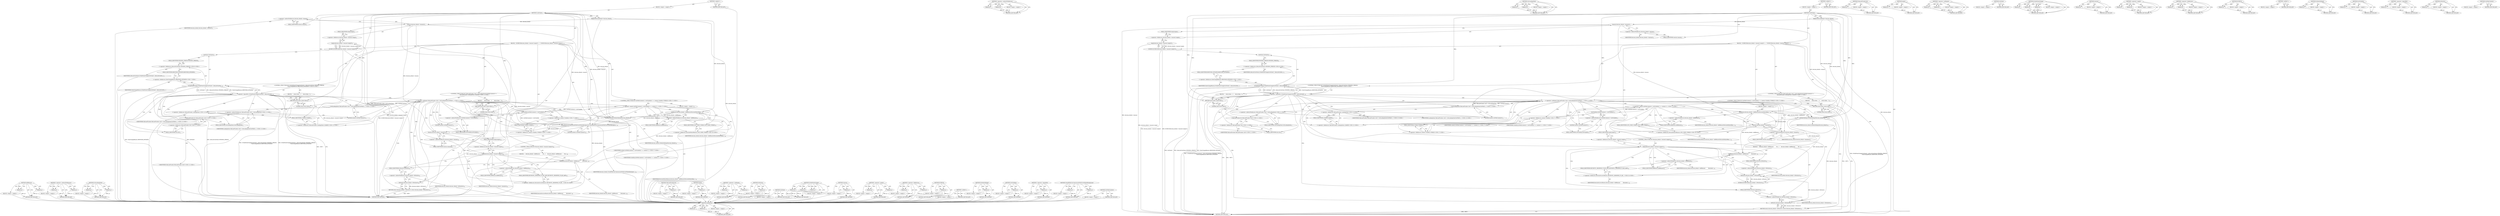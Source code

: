 digraph "GetWebContents" {
vulnerable_183 [label=<(METHOD,AddReason)>];
vulnerable_184 [label=<(PARAM,p1)>];
vulnerable_185 [label=<(PARAM,p2)>];
vulnerable_186 [label=<(BLOCK,&lt;empty&gt;,&lt;empty&gt;)>];
vulnerable_187 [label=<(METHOD_RETURN,ANY)>];
vulnerable_139 [label=<(METHOD,&lt;operator&gt;.indirectFieldAccess)>];
vulnerable_140 [label=<(PARAM,p1)>];
vulnerable_141 [label=<(PARAM,p2)>];
vulnerable_142 [label=<(BLOCK,&lt;empty&gt;,&lt;empty&gt;)>];
vulnerable_143 [label=<(METHOD_RETURN,ANY)>];
vulnerable_162 [label=<(METHOD,GetLoadingState)>];
vulnerable_163 [label=<(PARAM,p1)>];
vulnerable_164 [label=<(PARAM,p2)>];
vulnerable_165 [label=<(BLOCK,&lt;empty&gt;,&lt;empty&gt;)>];
vulnerable_166 [label=<(METHOD_RETURN,ANY)>];
vulnerable_6 [label=<(METHOD,&lt;global&gt;)<SUB>1</SUB>>];
vulnerable_7 [label=<(BLOCK,&lt;empty&gt;,&lt;empty&gt;)<SUB>1</SUB>>];
vulnerable_8 [label=<(METHOD,CanFreeze)<SUB>1</SUB>>];
vulnerable_9 [label=<(PARAM,DecisionDetails* decision_details)<SUB>2</SUB>>];
vulnerable_10 [label=<(BLOCK,{
  DCHECK(decision_details-&gt;reasons().empty())...,{
  DCHECK(decision_details-&gt;reasons().empty())...)<SUB>2</SUB>>];
vulnerable_11 [label=<(DCHECK,DCHECK(decision_details-&gt;reasons().empty()))<SUB>3</SUB>>];
vulnerable_12 [label=<(empty,decision_details-&gt;reasons().empty())<SUB>3</SUB>>];
vulnerable_13 [label=<(&lt;operator&gt;.fieldAccess,decision_details-&gt;reasons().empty)<SUB>3</SUB>>];
vulnerable_14 [label=<(reasons,decision_details-&gt;reasons())<SUB>3</SUB>>];
vulnerable_15 [label=<(&lt;operator&gt;.indirectFieldAccess,decision_details-&gt;reasons)<SUB>3</SUB>>];
vulnerable_16 [label=<(IDENTIFIER,decision_details,decision_details-&gt;reasons())<SUB>3</SUB>>];
vulnerable_17 [label=<(FIELD_IDENTIFIER,reasons,reasons)<SUB>3</SUB>>];
vulnerable_18 [label=<(FIELD_IDENTIFIER,empty,empty)<SUB>3</SUB>>];
vulnerable_19 [label="<(CONTROL_STRUCTURE,IF,if (!IsValidStateChange(GetState(), LifecycleUnitState::PENDING_FREEZE,
                          StateChangeReason::BROWSER_INITIATED)))<SUB>6</SUB>>"];
vulnerable_20 [label=<(&lt;operator&gt;.logicalNot,!IsValidStateChange(GetState(), LifecycleUnitSt...)<SUB>6</SUB>>];
vulnerable_21 [label=<(IsValidStateChange,IsValidStateChange(GetState(), LifecycleUnitSta...)<SUB>6</SUB>>];
vulnerable_22 [label=<(GetState,GetState())<SUB>6</SUB>>];
vulnerable_23 [label="<(&lt;operator&gt;.fieldAccess,LifecycleUnitState::PENDING_FREEZE)<SUB>6</SUB>>"];
vulnerable_24 [label=<(IDENTIFIER,LifecycleUnitState,IsValidStateChange(GetState(), LifecycleUnitSta...)<SUB>6</SUB>>];
vulnerable_25 [label=<(FIELD_IDENTIFIER,PENDING_FREEZE,PENDING_FREEZE)<SUB>6</SUB>>];
vulnerable_26 [label="<(&lt;operator&gt;.fieldAccess,StateChangeReason::BROWSER_INITIATED)<SUB>7</SUB>>"];
vulnerable_27 [label=<(IDENTIFIER,StateChangeReason,IsValidStateChange(GetState(), LifecycleUnitSta...)<SUB>7</SUB>>];
vulnerable_28 [label=<(FIELD_IDENTIFIER,BROWSER_INITIATED,BROWSER_INITIATED)<SUB>7</SUB>>];
vulnerable_29 [label=<(BLOCK,{
    return false;
  },{
    return false;
  })<SUB>7</SUB>>];
vulnerable_30 [label=<(RETURN,return false;,return false;)<SUB>8</SUB>>];
vulnerable_31 [label=<(LITERAL,false,return false;)<SUB>8</SUB>>];
vulnerable_32 [label="<(CONTROL_STRUCTURE,IF,if (TabLoadTracker::Get()-&gt;GetLoadingState(GetWebContents()) !=
      TabLoadTracker::LoadingState::LOADED))<SUB>11</SUB>>"];
vulnerable_33 [label="<(&lt;operator&gt;.notEquals,TabLoadTracker::Get()-&gt;GetLoadingState(GetWebCo...)<SUB>11</SUB>>"];
vulnerable_34 [label="<(GetLoadingState,TabLoadTracker::Get()-&gt;GetLoadingState(GetWebCo...)<SUB>11</SUB>>"];
vulnerable_35 [label="<(&lt;operator&gt;.indirectFieldAccess,TabLoadTracker::Get()-&gt;GetLoadingState)<SUB>11</SUB>>"];
vulnerable_36 [label="<(TabLoadTracker.Get,TabLoadTracker::Get())<SUB>11</SUB>>"];
vulnerable_37 [label="<(&lt;operator&gt;.fieldAccess,TabLoadTracker::Get)<SUB>11</SUB>>"];
vulnerable_38 [label="<(IDENTIFIER,TabLoadTracker,TabLoadTracker::Get())<SUB>11</SUB>>"];
vulnerable_39 [label=<(FIELD_IDENTIFIER,Get,Get)<SUB>11</SUB>>];
vulnerable_40 [label=<(FIELD_IDENTIFIER,GetLoadingState,GetLoadingState)<SUB>11</SUB>>];
vulnerable_41 [label=<(GetWebContents,GetWebContents())<SUB>11</SUB>>];
vulnerable_42 [label="<(&lt;operator&gt;.fieldAccess,TabLoadTracker::LoadingState::LOADED)<SUB>12</SUB>>"];
vulnerable_43 [label="<(&lt;operator&gt;.fieldAccess,TabLoadTracker::LoadingState)<SUB>12</SUB>>"];
vulnerable_44 [label="<(IDENTIFIER,TabLoadTracker,TabLoadTracker::Get()-&gt;GetLoadingState(GetWebCo...)<SUB>12</SUB>>"];
vulnerable_45 [label="<(IDENTIFIER,LoadingState,TabLoadTracker::Get()-&gt;GetLoadingState(GetWebCo...)<SUB>12</SUB>>"];
vulnerable_46 [label=<(FIELD_IDENTIFIER,LOADED,LOADED)<SUB>12</SUB>>];
vulnerable_47 [label=<(BLOCK,{
     return false;
   },{
     return false;
   })<SUB>12</SUB>>];
vulnerable_48 [label=<(RETURN,return false;,return false;)<SUB>13</SUB>>];
vulnerable_49 [label=<(LITERAL,false,return false;)<SUB>13</SUB>>];
vulnerable_50 [label="<(CONTROL_STRUCTURE,IF,if (GetWebContents()-&gt;GetVisibility() == content::Visibility::VISIBLE))<SUB>17</SUB>>"];
vulnerable_51 [label="<(&lt;operator&gt;.equals,GetWebContents()-&gt;GetVisibility() == content::V...)<SUB>17</SUB>>"];
vulnerable_52 [label=<(GetVisibility,GetWebContents()-&gt;GetVisibility())<SUB>17</SUB>>];
vulnerable_53 [label=<(&lt;operator&gt;.indirectFieldAccess,GetWebContents()-&gt;GetVisibility)<SUB>17</SUB>>];
vulnerable_54 [label=<(GetWebContents,GetWebContents())<SUB>17</SUB>>];
vulnerable_55 [label=<(FIELD_IDENTIFIER,GetVisibility,GetVisibility)<SUB>17</SUB>>];
vulnerable_56 [label="<(&lt;operator&gt;.fieldAccess,content::Visibility::VISIBLE)<SUB>17</SUB>>"];
vulnerable_57 [label="<(&lt;operator&gt;.fieldAccess,content::Visibility)<SUB>17</SUB>>"];
vulnerable_58 [label="<(IDENTIFIER,content,GetWebContents()-&gt;GetVisibility() == content::V...)<SUB>17</SUB>>"];
vulnerable_59 [label="<(IDENTIFIER,Visibility,GetWebContents()-&gt;GetVisibility() == content::V...)<SUB>17</SUB>>"];
vulnerable_60 [label=<(FIELD_IDENTIFIER,VISIBLE,VISIBLE)<SUB>17</SUB>>];
vulnerable_61 [label=<(BLOCK,&lt;empty&gt;,&lt;empty&gt;)<SUB>18</SUB>>];
vulnerable_62 [label=<(AddReason,decision_details-&gt;AddReason(DecisionFailureReas...)<SUB>18</SUB>>];
vulnerable_63 [label=<(&lt;operator&gt;.indirectFieldAccess,decision_details-&gt;AddReason)<SUB>18</SUB>>];
vulnerable_64 [label=<(IDENTIFIER,decision_details,decision_details-&gt;AddReason(DecisionFailureReas...)<SUB>18</SUB>>];
vulnerable_65 [label=<(FIELD_IDENTIFIER,AddReason,AddReason)<SUB>18</SUB>>];
vulnerable_66 [label="<(&lt;operator&gt;.fieldAccess,DecisionFailureReason::LIVE_STATE_VISIBLE)<SUB>18</SUB>>"];
vulnerable_67 [label=<(IDENTIFIER,DecisionFailureReason,decision_details-&gt;AddReason(DecisionFailureReas...)<SUB>18</SUB>>];
vulnerable_68 [label=<(FIELD_IDENTIFIER,LIVE_STATE_VISIBLE,LIVE_STATE_VISIBLE)<SUB>18</SUB>>];
vulnerable_69 [label=<(IsMediaTabImpl,IsMediaTabImpl(decision_details))<SUB>20</SUB>>];
vulnerable_70 [label=<(IDENTIFIER,decision_details,IsMediaTabImpl(decision_details))<SUB>20</SUB>>];
vulnerable_71 [label=<(CONTROL_STRUCTURE,IF,if (decision_details-&gt;reasons().empty()))<SUB>22</SUB>>];
vulnerable_72 [label=<(empty,decision_details-&gt;reasons().empty())<SUB>22</SUB>>];
vulnerable_73 [label=<(&lt;operator&gt;.fieldAccess,decision_details-&gt;reasons().empty)<SUB>22</SUB>>];
vulnerable_74 [label=<(reasons,decision_details-&gt;reasons())<SUB>22</SUB>>];
vulnerable_75 [label=<(&lt;operator&gt;.indirectFieldAccess,decision_details-&gt;reasons)<SUB>22</SUB>>];
vulnerable_76 [label=<(IDENTIFIER,decision_details,decision_details-&gt;reasons())<SUB>22</SUB>>];
vulnerable_77 [label=<(FIELD_IDENTIFIER,reasons,reasons)<SUB>22</SUB>>];
vulnerable_78 [label=<(FIELD_IDENTIFIER,empty,empty)<SUB>22</SUB>>];
vulnerable_79 [label=<(BLOCK,{
     decision_details-&gt;AddReason(
         De...,{
     decision_details-&gt;AddReason(
         De...)<SUB>22</SUB>>];
vulnerable_80 [label=<(AddReason,decision_details-&gt;AddReason(
         DecisionS...)<SUB>23</SUB>>];
vulnerable_81 [label=<(&lt;operator&gt;.indirectFieldAccess,decision_details-&gt;AddReason)<SUB>23</SUB>>];
vulnerable_82 [label=<(IDENTIFIER,decision_details,decision_details-&gt;AddReason(
         DecisionS...)<SUB>23</SUB>>];
vulnerable_83 [label=<(FIELD_IDENTIFIER,AddReason,AddReason)<SUB>23</SUB>>];
vulnerable_84 [label="<(&lt;operator&gt;.fieldAccess,DecisionSuccessReason::HEURISTIC_OBSERVED_TO_BE...)<SUB>24</SUB>>"];
vulnerable_85 [label=<(IDENTIFIER,DecisionSuccessReason,decision_details-&gt;AddReason(
         DecisionS...)<SUB>24</SUB>>];
vulnerable_86 [label=<(FIELD_IDENTIFIER,HEURISTIC_OBSERVED_TO_BE_SAFE,HEURISTIC_OBSERVED_TO_BE_SAFE)<SUB>24</SUB>>];
vulnerable_87 [label=<(DCHECK,DCHECK(decision_details-&gt;IsPositive()))<SUB>25</SUB>>];
vulnerable_88 [label=<(IsPositive,decision_details-&gt;IsPositive())<SUB>25</SUB>>];
vulnerable_89 [label=<(&lt;operator&gt;.indirectFieldAccess,decision_details-&gt;IsPositive)<SUB>25</SUB>>];
vulnerable_90 [label=<(IDENTIFIER,decision_details,decision_details-&gt;IsPositive())<SUB>25</SUB>>];
vulnerable_91 [label=<(FIELD_IDENTIFIER,IsPositive,IsPositive)<SUB>25</SUB>>];
vulnerable_92 [label=<(RETURN,return decision_details-&gt;IsPositive();,return decision_details-&gt;IsPositive();)<SUB>27</SUB>>];
vulnerable_93 [label=<(IsPositive,decision_details-&gt;IsPositive())<SUB>27</SUB>>];
vulnerable_94 [label=<(&lt;operator&gt;.indirectFieldAccess,decision_details-&gt;IsPositive)<SUB>27</SUB>>];
vulnerable_95 [label=<(IDENTIFIER,decision_details,decision_details-&gt;IsPositive())<SUB>27</SUB>>];
vulnerable_96 [label=<(FIELD_IDENTIFIER,IsPositive,IsPositive)<SUB>27</SUB>>];
vulnerable_97 [label=<(METHOD_RETURN,bool)<SUB>1</SUB>>];
vulnerable_99 [label=<(METHOD_RETURN,ANY)<SUB>1</SUB>>];
vulnerable_167 [label=<(METHOD,TabLoadTracker.Get)>];
vulnerable_168 [label=<(PARAM,p1)>];
vulnerable_169 [label=<(BLOCK,&lt;empty&gt;,&lt;empty&gt;)>];
vulnerable_170 [label=<(METHOD_RETURN,ANY)>];
vulnerable_126 [label=<(METHOD,empty)>];
vulnerable_127 [label=<(PARAM,p1)>];
vulnerable_128 [label=<(BLOCK,&lt;empty&gt;,&lt;empty&gt;)>];
vulnerable_129 [label=<(METHOD_RETURN,ANY)>];
vulnerable_157 [label=<(METHOD,&lt;operator&gt;.notEquals)>];
vulnerable_158 [label=<(PARAM,p1)>];
vulnerable_159 [label=<(PARAM,p2)>];
vulnerable_160 [label=<(BLOCK,&lt;empty&gt;,&lt;empty&gt;)>];
vulnerable_161 [label=<(METHOD_RETURN,ANY)>];
vulnerable_154 [label=<(METHOD,GetState)>];
vulnerable_155 [label=<(BLOCK,&lt;empty&gt;,&lt;empty&gt;)>];
vulnerable_156 [label=<(METHOD_RETURN,ANY)>];
vulnerable_148 [label=<(METHOD,IsValidStateChange)>];
vulnerable_149 [label=<(PARAM,p1)>];
vulnerable_150 [label=<(PARAM,p2)>];
vulnerable_151 [label=<(PARAM,p3)>];
vulnerable_152 [label=<(BLOCK,&lt;empty&gt;,&lt;empty&gt;)>];
vulnerable_153 [label=<(METHOD_RETURN,ANY)>];
vulnerable_135 [label=<(METHOD,reasons)>];
vulnerable_136 [label=<(PARAM,p1)>];
vulnerable_137 [label=<(BLOCK,&lt;empty&gt;,&lt;empty&gt;)>];
vulnerable_138 [label=<(METHOD_RETURN,ANY)>];
vulnerable_174 [label=<(METHOD,&lt;operator&gt;.equals)>];
vulnerable_175 [label=<(PARAM,p1)>];
vulnerable_176 [label=<(PARAM,p2)>];
vulnerable_177 [label=<(BLOCK,&lt;empty&gt;,&lt;empty&gt;)>];
vulnerable_178 [label=<(METHOD_RETURN,ANY)>];
vulnerable_130 [label=<(METHOD,&lt;operator&gt;.fieldAccess)>];
vulnerable_131 [label=<(PARAM,p1)>];
vulnerable_132 [label=<(PARAM,p2)>];
vulnerable_133 [label=<(BLOCK,&lt;empty&gt;,&lt;empty&gt;)>];
vulnerable_134 [label=<(METHOD_RETURN,ANY)>];
vulnerable_122 [label=<(METHOD,DCHECK)>];
vulnerable_123 [label=<(PARAM,p1)>];
vulnerable_124 [label=<(BLOCK,&lt;empty&gt;,&lt;empty&gt;)>];
vulnerable_125 [label=<(METHOD_RETURN,ANY)>];
vulnerable_116 [label=<(METHOD,&lt;global&gt;)<SUB>1</SUB>>];
vulnerable_117 [label=<(BLOCK,&lt;empty&gt;,&lt;empty&gt;)>];
vulnerable_118 [label=<(METHOD_RETURN,ANY)>];
vulnerable_188 [label=<(METHOD,IsMediaTabImpl)>];
vulnerable_189 [label=<(PARAM,p1)>];
vulnerable_190 [label=<(BLOCK,&lt;empty&gt;,&lt;empty&gt;)>];
vulnerable_191 [label=<(METHOD_RETURN,ANY)>];
vulnerable_179 [label=<(METHOD,GetVisibility)>];
vulnerable_180 [label=<(PARAM,p1)>];
vulnerable_181 [label=<(BLOCK,&lt;empty&gt;,&lt;empty&gt;)>];
vulnerable_182 [label=<(METHOD_RETURN,ANY)>];
vulnerable_144 [label=<(METHOD,&lt;operator&gt;.logicalNot)>];
vulnerable_145 [label=<(PARAM,p1)>];
vulnerable_146 [label=<(BLOCK,&lt;empty&gt;,&lt;empty&gt;)>];
vulnerable_147 [label=<(METHOD_RETURN,ANY)>];
vulnerable_192 [label=<(METHOD,IsPositive)>];
vulnerable_193 [label=<(PARAM,p1)>];
vulnerable_194 [label=<(BLOCK,&lt;empty&gt;,&lt;empty&gt;)>];
vulnerable_195 [label=<(METHOD_RETURN,ANY)>];
vulnerable_171 [label=<(METHOD,GetWebContents)>];
vulnerable_172 [label=<(BLOCK,&lt;empty&gt;,&lt;empty&gt;)>];
vulnerable_173 [label=<(METHOD_RETURN,ANY)>];
fixed_181 [label=<(METHOD,AddReason)>];
fixed_182 [label=<(PARAM,p1)>];
fixed_183 [label=<(PARAM,p2)>];
fixed_184 [label=<(BLOCK,&lt;empty&gt;,&lt;empty&gt;)>];
fixed_185 [label=<(METHOD_RETURN,ANY)>];
fixed_137 [label=<(METHOD,&lt;operator&gt;.indirectFieldAccess)>];
fixed_138 [label=<(PARAM,p1)>];
fixed_139 [label=<(PARAM,p2)>];
fixed_140 [label=<(BLOCK,&lt;empty&gt;,&lt;empty&gt;)>];
fixed_141 [label=<(METHOD_RETURN,ANY)>];
fixed_160 [label=<(METHOD,GetLoadingState)>];
fixed_161 [label=<(PARAM,p1)>];
fixed_162 [label=<(PARAM,p2)>];
fixed_163 [label=<(BLOCK,&lt;empty&gt;,&lt;empty&gt;)>];
fixed_164 [label=<(METHOD_RETURN,ANY)>];
fixed_6 [label=<(METHOD,&lt;global&gt;)<SUB>1</SUB>>];
fixed_7 [label=<(BLOCK,&lt;empty&gt;,&lt;empty&gt;)<SUB>1</SUB>>];
fixed_8 [label=<(METHOD,CanFreeze)<SUB>1</SUB>>];
fixed_9 [label=<(PARAM,DecisionDetails* decision_details)<SUB>2</SUB>>];
fixed_10 [label=<(BLOCK,{
  DCHECK(decision_details-&gt;reasons().empty())...,{
  DCHECK(decision_details-&gt;reasons().empty())...)<SUB>2</SUB>>];
fixed_11 [label=<(DCHECK,DCHECK(decision_details-&gt;reasons().empty()))<SUB>3</SUB>>];
fixed_12 [label=<(empty,decision_details-&gt;reasons().empty())<SUB>3</SUB>>];
fixed_13 [label=<(&lt;operator&gt;.fieldAccess,decision_details-&gt;reasons().empty)<SUB>3</SUB>>];
fixed_14 [label=<(reasons,decision_details-&gt;reasons())<SUB>3</SUB>>];
fixed_15 [label=<(&lt;operator&gt;.indirectFieldAccess,decision_details-&gt;reasons)<SUB>3</SUB>>];
fixed_16 [label=<(IDENTIFIER,decision_details,decision_details-&gt;reasons())<SUB>3</SUB>>];
fixed_17 [label=<(FIELD_IDENTIFIER,reasons,reasons)<SUB>3</SUB>>];
fixed_18 [label=<(FIELD_IDENTIFIER,empty,empty)<SUB>3</SUB>>];
fixed_19 [label="<(CONTROL_STRUCTURE,IF,if (!IsValidStateChange(GetState(), LifecycleUnitState::PENDING_FREEZE,
                          StateChangeReason::BROWSER_INITIATED)))<SUB>6</SUB>>"];
fixed_20 [label=<(&lt;operator&gt;.logicalNot,!IsValidStateChange(GetState(), LifecycleUnitSt...)<SUB>6</SUB>>];
fixed_21 [label=<(IsValidStateChange,IsValidStateChange(GetState(), LifecycleUnitSta...)<SUB>6</SUB>>];
fixed_22 [label=<(GetState,GetState())<SUB>6</SUB>>];
fixed_23 [label="<(&lt;operator&gt;.fieldAccess,LifecycleUnitState::PENDING_FREEZE)<SUB>6</SUB>>"];
fixed_24 [label=<(IDENTIFIER,LifecycleUnitState,IsValidStateChange(GetState(), LifecycleUnitSta...)<SUB>6</SUB>>];
fixed_25 [label=<(FIELD_IDENTIFIER,PENDING_FREEZE,PENDING_FREEZE)<SUB>6</SUB>>];
fixed_26 [label="<(&lt;operator&gt;.fieldAccess,StateChangeReason::BROWSER_INITIATED)<SUB>7</SUB>>"];
fixed_27 [label=<(IDENTIFIER,StateChangeReason,IsValidStateChange(GetState(), LifecycleUnitSta...)<SUB>7</SUB>>];
fixed_28 [label=<(FIELD_IDENTIFIER,BROWSER_INITIATED,BROWSER_INITIATED)<SUB>7</SUB>>];
fixed_29 [label=<(BLOCK,{
    return false;
  },{
    return false;
  })<SUB>7</SUB>>];
fixed_30 [label=<(RETURN,return false;,return false;)<SUB>8</SUB>>];
fixed_31 [label=<(LITERAL,false,return false;)<SUB>8</SUB>>];
fixed_32 [label="<(CONTROL_STRUCTURE,IF,if (TabLoadTracker::Get()-&gt;GetLoadingState(GetWebContents()) !=
      TabLoadTracker::LoadingState::LOADED))<SUB>11</SUB>>"];
fixed_33 [label="<(&lt;operator&gt;.notEquals,TabLoadTracker::Get()-&gt;GetLoadingState(GetWebCo...)<SUB>11</SUB>>"];
fixed_34 [label="<(GetLoadingState,TabLoadTracker::Get()-&gt;GetLoadingState(GetWebCo...)<SUB>11</SUB>>"];
fixed_35 [label="<(&lt;operator&gt;.indirectFieldAccess,TabLoadTracker::Get()-&gt;GetLoadingState)<SUB>11</SUB>>"];
fixed_36 [label="<(TabLoadTracker.Get,TabLoadTracker::Get())<SUB>11</SUB>>"];
fixed_37 [label="<(&lt;operator&gt;.fieldAccess,TabLoadTracker::Get)<SUB>11</SUB>>"];
fixed_38 [label="<(IDENTIFIER,TabLoadTracker,TabLoadTracker::Get())<SUB>11</SUB>>"];
fixed_39 [label=<(FIELD_IDENTIFIER,Get,Get)<SUB>11</SUB>>];
fixed_40 [label=<(FIELD_IDENTIFIER,GetLoadingState,GetLoadingState)<SUB>11</SUB>>];
fixed_41 [label=<(GetWebContents,GetWebContents())<SUB>11</SUB>>];
fixed_42 [label="<(&lt;operator&gt;.fieldAccess,TabLoadTracker::LoadingState::LOADED)<SUB>12</SUB>>"];
fixed_43 [label="<(&lt;operator&gt;.fieldAccess,TabLoadTracker::LoadingState)<SUB>12</SUB>>"];
fixed_44 [label="<(IDENTIFIER,TabLoadTracker,TabLoadTracker::Get()-&gt;GetLoadingState(GetWebCo...)<SUB>12</SUB>>"];
fixed_45 [label="<(IDENTIFIER,LoadingState,TabLoadTracker::Get()-&gt;GetLoadingState(GetWebCo...)<SUB>12</SUB>>"];
fixed_46 [label=<(FIELD_IDENTIFIER,LOADED,LOADED)<SUB>12</SUB>>];
fixed_47 [label=<(BLOCK,{
     return false;
   },{
     return false;
   })<SUB>12</SUB>>];
fixed_48 [label=<(RETURN,return false;,return false;)<SUB>13</SUB>>];
fixed_49 [label=<(LITERAL,false,return false;)<SUB>13</SUB>>];
fixed_50 [label="<(CONTROL_STRUCTURE,IF,if (GetWebContents()-&gt;GetVisibility() == content::Visibility::VISIBLE))<SUB>17</SUB>>"];
fixed_51 [label="<(&lt;operator&gt;.equals,GetWebContents()-&gt;GetVisibility() == content::V...)<SUB>17</SUB>>"];
fixed_52 [label=<(GetVisibility,GetWebContents()-&gt;GetVisibility())<SUB>17</SUB>>];
fixed_53 [label=<(&lt;operator&gt;.indirectFieldAccess,GetWebContents()-&gt;GetVisibility)<SUB>17</SUB>>];
fixed_54 [label=<(GetWebContents,GetWebContents())<SUB>17</SUB>>];
fixed_55 [label=<(FIELD_IDENTIFIER,GetVisibility,GetVisibility)<SUB>17</SUB>>];
fixed_56 [label="<(&lt;operator&gt;.fieldAccess,content::Visibility::VISIBLE)<SUB>17</SUB>>"];
fixed_57 [label="<(&lt;operator&gt;.fieldAccess,content::Visibility)<SUB>17</SUB>>"];
fixed_58 [label="<(IDENTIFIER,content,GetWebContents()-&gt;GetVisibility() == content::V...)<SUB>17</SUB>>"];
fixed_59 [label="<(IDENTIFIER,Visibility,GetWebContents()-&gt;GetVisibility() == content::V...)<SUB>17</SUB>>"];
fixed_60 [label=<(FIELD_IDENTIFIER,VISIBLE,VISIBLE)<SUB>17</SUB>>];
fixed_61 [label=<(BLOCK,&lt;empty&gt;,&lt;empty&gt;)<SUB>18</SUB>>];
fixed_62 [label=<(AddReason,decision_details-&gt;AddReason(DecisionFailureReas...)<SUB>18</SUB>>];
fixed_63 [label=<(&lt;operator&gt;.indirectFieldAccess,decision_details-&gt;AddReason)<SUB>18</SUB>>];
fixed_64 [label=<(IDENTIFIER,decision_details,decision_details-&gt;AddReason(DecisionFailureReas...)<SUB>18</SUB>>];
fixed_65 [label=<(FIELD_IDENTIFIER,AddReason,AddReason)<SUB>18</SUB>>];
fixed_66 [label="<(&lt;operator&gt;.fieldAccess,DecisionFailureReason::LIVE_STATE_VISIBLE)<SUB>18</SUB>>"];
fixed_67 [label=<(IDENTIFIER,DecisionFailureReason,decision_details-&gt;AddReason(DecisionFailureReas...)<SUB>18</SUB>>];
fixed_68 [label=<(FIELD_IDENTIFIER,LIVE_STATE_VISIBLE,LIVE_STATE_VISIBLE)<SUB>18</SUB>>];
fixed_69 [label=<(IsMediaTabImpl,IsMediaTabImpl(decision_details))<SUB>20</SUB>>];
fixed_70 [label=<(IDENTIFIER,decision_details,IsMediaTabImpl(decision_details))<SUB>20</SUB>>];
fixed_71 [label=<(CheckIfTabCanCommunicateWithUserWhileInBackground,CheckIfTabCanCommunicateWithUserWhileInBackgrou...)<SUB>25</SUB>>];
fixed_72 [label=<(GetWebContents,GetWebContents())<SUB>25</SUB>>];
fixed_73 [label=<(IDENTIFIER,decision_details,CheckIfTabCanCommunicateWithUserWhileInBackgrou...)<SUB>26</SUB>>];
fixed_74 [label=<(CONTROL_STRUCTURE,IF,if (decision_details-&gt;reasons().empty()))<SUB>28</SUB>>];
fixed_75 [label=<(empty,decision_details-&gt;reasons().empty())<SUB>28</SUB>>];
fixed_76 [label=<(&lt;operator&gt;.fieldAccess,decision_details-&gt;reasons().empty)<SUB>28</SUB>>];
fixed_77 [label=<(reasons,decision_details-&gt;reasons())<SUB>28</SUB>>];
fixed_78 [label=<(&lt;operator&gt;.indirectFieldAccess,decision_details-&gt;reasons)<SUB>28</SUB>>];
fixed_79 [label=<(IDENTIFIER,decision_details,decision_details-&gt;reasons())<SUB>28</SUB>>];
fixed_80 [label=<(FIELD_IDENTIFIER,reasons,reasons)<SUB>28</SUB>>];
fixed_81 [label=<(FIELD_IDENTIFIER,empty,empty)<SUB>28</SUB>>];
fixed_82 [label=<(BLOCK,{
     decision_details-&gt;AddReason(
         De...,{
     decision_details-&gt;AddReason(
         De...)<SUB>28</SUB>>];
fixed_83 [label=<(AddReason,decision_details-&gt;AddReason(
         DecisionS...)<SUB>29</SUB>>];
fixed_84 [label=<(&lt;operator&gt;.indirectFieldAccess,decision_details-&gt;AddReason)<SUB>29</SUB>>];
fixed_85 [label=<(IDENTIFIER,decision_details,decision_details-&gt;AddReason(
         DecisionS...)<SUB>29</SUB>>];
fixed_86 [label=<(FIELD_IDENTIFIER,AddReason,AddReason)<SUB>29</SUB>>];
fixed_87 [label="<(&lt;operator&gt;.fieldAccess,DecisionSuccessReason::HEURISTIC_OBSERVED_TO_BE...)<SUB>30</SUB>>"];
fixed_88 [label=<(IDENTIFIER,DecisionSuccessReason,decision_details-&gt;AddReason(
         DecisionS...)<SUB>30</SUB>>];
fixed_89 [label=<(FIELD_IDENTIFIER,HEURISTIC_OBSERVED_TO_BE_SAFE,HEURISTIC_OBSERVED_TO_BE_SAFE)<SUB>30</SUB>>];
fixed_90 [label=<(RETURN,return decision_details-&gt;IsPositive();,return decision_details-&gt;IsPositive();)<SUB>33</SUB>>];
fixed_91 [label=<(IsPositive,decision_details-&gt;IsPositive())<SUB>33</SUB>>];
fixed_92 [label=<(&lt;operator&gt;.indirectFieldAccess,decision_details-&gt;IsPositive)<SUB>33</SUB>>];
fixed_93 [label=<(IDENTIFIER,decision_details,decision_details-&gt;IsPositive())<SUB>33</SUB>>];
fixed_94 [label=<(FIELD_IDENTIFIER,IsPositive,IsPositive)<SUB>33</SUB>>];
fixed_95 [label=<(METHOD_RETURN,bool)<SUB>1</SUB>>];
fixed_97 [label=<(METHOD_RETURN,ANY)<SUB>1</SUB>>];
fixed_165 [label=<(METHOD,TabLoadTracker.Get)>];
fixed_166 [label=<(PARAM,p1)>];
fixed_167 [label=<(BLOCK,&lt;empty&gt;,&lt;empty&gt;)>];
fixed_168 [label=<(METHOD_RETURN,ANY)>];
fixed_124 [label=<(METHOD,empty)>];
fixed_125 [label=<(PARAM,p1)>];
fixed_126 [label=<(BLOCK,&lt;empty&gt;,&lt;empty&gt;)>];
fixed_127 [label=<(METHOD_RETURN,ANY)>];
fixed_155 [label=<(METHOD,&lt;operator&gt;.notEquals)>];
fixed_156 [label=<(PARAM,p1)>];
fixed_157 [label=<(PARAM,p2)>];
fixed_158 [label=<(BLOCK,&lt;empty&gt;,&lt;empty&gt;)>];
fixed_159 [label=<(METHOD_RETURN,ANY)>];
fixed_195 [label=<(METHOD,IsPositive)>];
fixed_196 [label=<(PARAM,p1)>];
fixed_197 [label=<(BLOCK,&lt;empty&gt;,&lt;empty&gt;)>];
fixed_198 [label=<(METHOD_RETURN,ANY)>];
fixed_152 [label=<(METHOD,GetState)>];
fixed_153 [label=<(BLOCK,&lt;empty&gt;,&lt;empty&gt;)>];
fixed_154 [label=<(METHOD_RETURN,ANY)>];
fixed_146 [label=<(METHOD,IsValidStateChange)>];
fixed_147 [label=<(PARAM,p1)>];
fixed_148 [label=<(PARAM,p2)>];
fixed_149 [label=<(PARAM,p3)>];
fixed_150 [label=<(BLOCK,&lt;empty&gt;,&lt;empty&gt;)>];
fixed_151 [label=<(METHOD_RETURN,ANY)>];
fixed_133 [label=<(METHOD,reasons)>];
fixed_134 [label=<(PARAM,p1)>];
fixed_135 [label=<(BLOCK,&lt;empty&gt;,&lt;empty&gt;)>];
fixed_136 [label=<(METHOD_RETURN,ANY)>];
fixed_172 [label=<(METHOD,&lt;operator&gt;.equals)>];
fixed_173 [label=<(PARAM,p1)>];
fixed_174 [label=<(PARAM,p2)>];
fixed_175 [label=<(BLOCK,&lt;empty&gt;,&lt;empty&gt;)>];
fixed_176 [label=<(METHOD_RETURN,ANY)>];
fixed_128 [label=<(METHOD,&lt;operator&gt;.fieldAccess)>];
fixed_129 [label=<(PARAM,p1)>];
fixed_130 [label=<(PARAM,p2)>];
fixed_131 [label=<(BLOCK,&lt;empty&gt;,&lt;empty&gt;)>];
fixed_132 [label=<(METHOD_RETURN,ANY)>];
fixed_120 [label=<(METHOD,DCHECK)>];
fixed_121 [label=<(PARAM,p1)>];
fixed_122 [label=<(BLOCK,&lt;empty&gt;,&lt;empty&gt;)>];
fixed_123 [label=<(METHOD_RETURN,ANY)>];
fixed_114 [label=<(METHOD,&lt;global&gt;)<SUB>1</SUB>>];
fixed_115 [label=<(BLOCK,&lt;empty&gt;,&lt;empty&gt;)>];
fixed_116 [label=<(METHOD_RETURN,ANY)>];
fixed_186 [label=<(METHOD,IsMediaTabImpl)>];
fixed_187 [label=<(PARAM,p1)>];
fixed_188 [label=<(BLOCK,&lt;empty&gt;,&lt;empty&gt;)>];
fixed_189 [label=<(METHOD_RETURN,ANY)>];
fixed_177 [label=<(METHOD,GetVisibility)>];
fixed_178 [label=<(PARAM,p1)>];
fixed_179 [label=<(BLOCK,&lt;empty&gt;,&lt;empty&gt;)>];
fixed_180 [label=<(METHOD_RETURN,ANY)>];
fixed_142 [label=<(METHOD,&lt;operator&gt;.logicalNot)>];
fixed_143 [label=<(PARAM,p1)>];
fixed_144 [label=<(BLOCK,&lt;empty&gt;,&lt;empty&gt;)>];
fixed_145 [label=<(METHOD_RETURN,ANY)>];
fixed_190 [label=<(METHOD,CheckIfTabCanCommunicateWithUserWhileInBackground)>];
fixed_191 [label=<(PARAM,p1)>];
fixed_192 [label=<(PARAM,p2)>];
fixed_193 [label=<(BLOCK,&lt;empty&gt;,&lt;empty&gt;)>];
fixed_194 [label=<(METHOD_RETURN,ANY)>];
fixed_169 [label=<(METHOD,GetWebContents)>];
fixed_170 [label=<(BLOCK,&lt;empty&gt;,&lt;empty&gt;)>];
fixed_171 [label=<(METHOD_RETURN,ANY)>];
vulnerable_183 -> vulnerable_184  [key=0, label="AST: "];
vulnerable_183 -> vulnerable_184  [key=1, label="DDG: "];
vulnerable_183 -> vulnerable_186  [key=0, label="AST: "];
vulnerable_183 -> vulnerable_185  [key=0, label="AST: "];
vulnerable_183 -> vulnerable_185  [key=1, label="DDG: "];
vulnerable_183 -> vulnerable_187  [key=0, label="AST: "];
vulnerable_183 -> vulnerable_187  [key=1, label="CFG: "];
vulnerable_184 -> vulnerable_187  [key=0, label="DDG: p1"];
vulnerable_185 -> vulnerable_187  [key=0, label="DDG: p2"];
vulnerable_139 -> vulnerable_140  [key=0, label="AST: "];
vulnerable_139 -> vulnerable_140  [key=1, label="DDG: "];
vulnerable_139 -> vulnerable_142  [key=0, label="AST: "];
vulnerable_139 -> vulnerable_141  [key=0, label="AST: "];
vulnerable_139 -> vulnerable_141  [key=1, label="DDG: "];
vulnerable_139 -> vulnerable_143  [key=0, label="AST: "];
vulnerable_139 -> vulnerable_143  [key=1, label="CFG: "];
vulnerable_140 -> vulnerable_143  [key=0, label="DDG: p1"];
vulnerable_141 -> vulnerable_143  [key=0, label="DDG: p2"];
vulnerable_162 -> vulnerable_163  [key=0, label="AST: "];
vulnerable_162 -> vulnerable_163  [key=1, label="DDG: "];
vulnerable_162 -> vulnerable_165  [key=0, label="AST: "];
vulnerable_162 -> vulnerable_164  [key=0, label="AST: "];
vulnerable_162 -> vulnerable_164  [key=1, label="DDG: "];
vulnerable_162 -> vulnerable_166  [key=0, label="AST: "];
vulnerable_162 -> vulnerable_166  [key=1, label="CFG: "];
vulnerable_163 -> vulnerable_166  [key=0, label="DDG: p1"];
vulnerable_164 -> vulnerable_166  [key=0, label="DDG: p2"];
vulnerable_6 -> vulnerable_7  [key=0, label="AST: "];
vulnerable_6 -> vulnerable_99  [key=0, label="AST: "];
vulnerable_6 -> vulnerable_99  [key=1, label="CFG: "];
vulnerable_7 -> vulnerable_8  [key=0, label="AST: "];
vulnerable_8 -> vulnerable_9  [key=0, label="AST: "];
vulnerable_8 -> vulnerable_9  [key=1, label="DDG: "];
vulnerable_8 -> vulnerable_10  [key=0, label="AST: "];
vulnerable_8 -> vulnerable_97  [key=0, label="AST: "];
vulnerable_8 -> vulnerable_17  [key=0, label="CFG: "];
vulnerable_8 -> vulnerable_69  [key=0, label="DDG: "];
vulnerable_8 -> vulnerable_30  [key=0, label="DDG: "];
vulnerable_8 -> vulnerable_48  [key=0, label="DDG: "];
vulnerable_8 -> vulnerable_21  [key=0, label="DDG: "];
vulnerable_8 -> vulnerable_31  [key=0, label="DDG: "];
vulnerable_8 -> vulnerable_34  [key=0, label="DDG: "];
vulnerable_8 -> vulnerable_49  [key=0, label="DDG: "];
vulnerable_9 -> vulnerable_97  [key=0, label="DDG: decision_details"];
vulnerable_9 -> vulnerable_69  [key=0, label="DDG: decision_details"];
vulnerable_9 -> vulnerable_62  [key=0, label="DDG: decision_details"];
vulnerable_9 -> vulnerable_14  [key=0, label="DDG: decision_details"];
vulnerable_10 -> vulnerable_11  [key=0, label="AST: "];
vulnerable_10 -> vulnerable_19  [key=0, label="AST: "];
vulnerable_10 -> vulnerable_32  [key=0, label="AST: "];
vulnerable_10 -> vulnerable_50  [key=0, label="AST: "];
vulnerable_10 -> vulnerable_69  [key=0, label="AST: "];
vulnerable_10 -> vulnerable_71  [key=0, label="AST: "];
vulnerable_10 -> vulnerable_92  [key=0, label="AST: "];
vulnerable_11 -> vulnerable_12  [key=0, label="AST: "];
vulnerable_11 -> vulnerable_22  [key=0, label="CFG: "];
vulnerable_11 -> vulnerable_97  [key=0, label="DDG: decision_details-&gt;reasons().empty()"];
vulnerable_11 -> vulnerable_97  [key=1, label="DDG: DCHECK(decision_details-&gt;reasons().empty())"];
vulnerable_12 -> vulnerable_13  [key=0, label="AST: "];
vulnerable_12 -> vulnerable_11  [key=0, label="CFG: "];
vulnerable_12 -> vulnerable_11  [key=1, label="DDG: decision_details-&gt;reasons().empty"];
vulnerable_12 -> vulnerable_97  [key=0, label="DDG: decision_details-&gt;reasons().empty"];
vulnerable_13 -> vulnerable_14  [key=0, label="AST: "];
vulnerable_13 -> vulnerable_18  [key=0, label="AST: "];
vulnerable_13 -> vulnerable_12  [key=0, label="CFG: "];
vulnerable_14 -> vulnerable_15  [key=0, label="AST: "];
vulnerable_14 -> vulnerable_18  [key=0, label="CFG: "];
vulnerable_14 -> vulnerable_97  [key=0, label="DDG: decision_details-&gt;reasons"];
vulnerable_14 -> vulnerable_69  [key=0, label="DDG: decision_details-&gt;reasons"];
vulnerable_14 -> vulnerable_74  [key=0, label="DDG: decision_details-&gt;reasons"];
vulnerable_15 -> vulnerable_16  [key=0, label="AST: "];
vulnerable_15 -> vulnerable_17  [key=0, label="AST: "];
vulnerable_15 -> vulnerable_14  [key=0, label="CFG: "];
vulnerable_17 -> vulnerable_15  [key=0, label="CFG: "];
vulnerable_18 -> vulnerable_13  [key=0, label="CFG: "];
vulnerable_19 -> vulnerable_20  [key=0, label="AST: "];
vulnerable_19 -> vulnerable_29  [key=0, label="AST: "];
vulnerable_20 -> vulnerable_21  [key=0, label="AST: "];
vulnerable_20 -> vulnerable_30  [key=0, label="CFG: "];
vulnerable_20 -> vulnerable_30  [key=1, label="CDG: "];
vulnerable_20 -> vulnerable_39  [key=0, label="CFG: "];
vulnerable_20 -> vulnerable_39  [key=1, label="CDG: "];
vulnerable_20 -> vulnerable_97  [key=0, label="DDG: IsValidStateChange(GetState(), LifecycleUnitState::PENDING_FREEZE,
                          StateChangeReason::BROWSER_INITIATED)"];
vulnerable_20 -> vulnerable_97  [key=1, label="DDG: !IsValidStateChange(GetState(), LifecycleUnitState::PENDING_FREEZE,
                          StateChangeReason::BROWSER_INITIATED)"];
vulnerable_20 -> vulnerable_34  [key=0, label="CDG: "];
vulnerable_20 -> vulnerable_42  [key=0, label="CDG: "];
vulnerable_20 -> vulnerable_37  [key=0, label="CDG: "];
vulnerable_20 -> vulnerable_46  [key=0, label="CDG: "];
vulnerable_20 -> vulnerable_40  [key=0, label="CDG: "];
vulnerable_20 -> vulnerable_35  [key=0, label="CDG: "];
vulnerable_20 -> vulnerable_43  [key=0, label="CDG: "];
vulnerable_20 -> vulnerable_33  [key=0, label="CDG: "];
vulnerable_20 -> vulnerable_36  [key=0, label="CDG: "];
vulnerable_20 -> vulnerable_41  [key=0, label="CDG: "];
vulnerable_21 -> vulnerable_22  [key=0, label="AST: "];
vulnerable_21 -> vulnerable_23  [key=0, label="AST: "];
vulnerable_21 -> vulnerable_26  [key=0, label="AST: "];
vulnerable_21 -> vulnerable_20  [key=0, label="CFG: "];
vulnerable_21 -> vulnerable_20  [key=1, label="DDG: GetState()"];
vulnerable_21 -> vulnerable_20  [key=2, label="DDG: LifecycleUnitState::PENDING_FREEZE"];
vulnerable_21 -> vulnerable_20  [key=3, label="DDG: StateChangeReason::BROWSER_INITIATED"];
vulnerable_21 -> vulnerable_97  [key=0, label="DDG: GetState()"];
vulnerable_21 -> vulnerable_97  [key=1, label="DDG: LifecycleUnitState::PENDING_FREEZE"];
vulnerable_21 -> vulnerable_97  [key=2, label="DDG: StateChangeReason::BROWSER_INITIATED"];
vulnerable_22 -> vulnerable_25  [key=0, label="CFG: "];
vulnerable_23 -> vulnerable_24  [key=0, label="AST: "];
vulnerable_23 -> vulnerable_25  [key=0, label="AST: "];
vulnerable_23 -> vulnerable_28  [key=0, label="CFG: "];
vulnerable_25 -> vulnerable_23  [key=0, label="CFG: "];
vulnerable_26 -> vulnerable_27  [key=0, label="AST: "];
vulnerable_26 -> vulnerable_28  [key=0, label="AST: "];
vulnerable_26 -> vulnerable_21  [key=0, label="CFG: "];
vulnerable_28 -> vulnerable_26  [key=0, label="CFG: "];
vulnerable_29 -> vulnerable_30  [key=0, label="AST: "];
vulnerable_30 -> vulnerable_31  [key=0, label="AST: "];
vulnerable_30 -> vulnerable_97  [key=0, label="CFG: "];
vulnerable_30 -> vulnerable_97  [key=1, label="DDG: &lt;RET&gt;"];
vulnerable_31 -> vulnerable_30  [key=0, label="DDG: false"];
vulnerable_32 -> vulnerable_33  [key=0, label="AST: "];
vulnerable_32 -> vulnerable_47  [key=0, label="AST: "];
vulnerable_33 -> vulnerable_34  [key=0, label="AST: "];
vulnerable_33 -> vulnerable_42  [key=0, label="AST: "];
vulnerable_33 -> vulnerable_54  [key=0, label="CFG: "];
vulnerable_33 -> vulnerable_54  [key=1, label="CDG: "];
vulnerable_33 -> vulnerable_48  [key=0, label="CFG: "];
vulnerable_33 -> vulnerable_48  [key=1, label="CDG: "];
vulnerable_33 -> vulnerable_94  [key=0, label="CDG: "];
vulnerable_33 -> vulnerable_60  [key=0, label="CDG: "];
vulnerable_33 -> vulnerable_73  [key=0, label="CDG: "];
vulnerable_33 -> vulnerable_96  [key=0, label="CDG: "];
vulnerable_33 -> vulnerable_77  [key=0, label="CDG: "];
vulnerable_33 -> vulnerable_51  [key=0, label="CDG: "];
vulnerable_33 -> vulnerable_57  [key=0, label="CDG: "];
vulnerable_33 -> vulnerable_75  [key=0, label="CDG: "];
vulnerable_33 -> vulnerable_52  [key=0, label="CDG: "];
vulnerable_33 -> vulnerable_72  [key=0, label="CDG: "];
vulnerable_33 -> vulnerable_56  [key=0, label="CDG: "];
vulnerable_33 -> vulnerable_69  [key=0, label="CDG: "];
vulnerable_33 -> vulnerable_74  [key=0, label="CDG: "];
vulnerable_33 -> vulnerable_92  [key=0, label="CDG: "];
vulnerable_33 -> vulnerable_93  [key=0, label="CDG: "];
vulnerable_33 -> vulnerable_53  [key=0, label="CDG: "];
vulnerable_33 -> vulnerable_55  [key=0, label="CDG: "];
vulnerable_33 -> vulnerable_78  [key=0, label="CDG: "];
vulnerable_34 -> vulnerable_35  [key=0, label="AST: "];
vulnerable_34 -> vulnerable_41  [key=0, label="AST: "];
vulnerable_34 -> vulnerable_43  [key=0, label="CFG: "];
vulnerable_34 -> vulnerable_33  [key=0, label="DDG: TabLoadTracker::Get()-&gt;GetLoadingState"];
vulnerable_34 -> vulnerable_33  [key=1, label="DDG: GetWebContents()"];
vulnerable_35 -> vulnerable_36  [key=0, label="AST: "];
vulnerable_35 -> vulnerable_40  [key=0, label="AST: "];
vulnerable_35 -> vulnerable_41  [key=0, label="CFG: "];
vulnerable_36 -> vulnerable_37  [key=0, label="AST: "];
vulnerable_36 -> vulnerable_40  [key=0, label="CFG: "];
vulnerable_37 -> vulnerable_38  [key=0, label="AST: "];
vulnerable_37 -> vulnerable_39  [key=0, label="AST: "];
vulnerable_37 -> vulnerable_36  [key=0, label="CFG: "];
vulnerable_39 -> vulnerable_37  [key=0, label="CFG: "];
vulnerable_40 -> vulnerable_35  [key=0, label="CFG: "];
vulnerable_41 -> vulnerable_34  [key=0, label="CFG: "];
vulnerable_42 -> vulnerable_43  [key=0, label="AST: "];
vulnerable_42 -> vulnerable_46  [key=0, label="AST: "];
vulnerable_42 -> vulnerable_33  [key=0, label="CFG: "];
vulnerable_43 -> vulnerable_44  [key=0, label="AST: "];
vulnerable_43 -> vulnerable_45  [key=0, label="AST: "];
vulnerable_43 -> vulnerable_46  [key=0, label="CFG: "];
vulnerable_46 -> vulnerable_42  [key=0, label="CFG: "];
vulnerable_47 -> vulnerable_48  [key=0, label="AST: "];
vulnerable_48 -> vulnerable_49  [key=0, label="AST: "];
vulnerable_48 -> vulnerable_97  [key=0, label="CFG: "];
vulnerable_48 -> vulnerable_97  [key=1, label="DDG: &lt;RET&gt;"];
vulnerable_49 -> vulnerable_48  [key=0, label="DDG: false"];
vulnerable_50 -> vulnerable_51  [key=0, label="AST: "];
vulnerable_50 -> vulnerable_61  [key=0, label="AST: "];
vulnerable_51 -> vulnerable_52  [key=0, label="AST: "];
vulnerable_51 -> vulnerable_56  [key=0, label="AST: "];
vulnerable_51 -> vulnerable_65  [key=0, label="CFG: "];
vulnerable_51 -> vulnerable_65  [key=1, label="CDG: "];
vulnerable_51 -> vulnerable_69  [key=0, label="CFG: "];
vulnerable_51 -> vulnerable_68  [key=0, label="CDG: "];
vulnerable_51 -> vulnerable_66  [key=0, label="CDG: "];
vulnerable_51 -> vulnerable_63  [key=0, label="CDG: "];
vulnerable_51 -> vulnerable_62  [key=0, label="CDG: "];
vulnerable_52 -> vulnerable_53  [key=0, label="AST: "];
vulnerable_52 -> vulnerable_57  [key=0, label="CFG: "];
vulnerable_52 -> vulnerable_51  [key=0, label="DDG: GetWebContents()-&gt;GetVisibility"];
vulnerable_53 -> vulnerable_54  [key=0, label="AST: "];
vulnerable_53 -> vulnerable_55  [key=0, label="AST: "];
vulnerable_53 -> vulnerable_52  [key=0, label="CFG: "];
vulnerable_54 -> vulnerable_55  [key=0, label="CFG: "];
vulnerable_55 -> vulnerable_53  [key=0, label="CFG: "];
vulnerable_56 -> vulnerable_57  [key=0, label="AST: "];
vulnerable_56 -> vulnerable_60  [key=0, label="AST: "];
vulnerable_56 -> vulnerable_51  [key=0, label="CFG: "];
vulnerable_57 -> vulnerable_58  [key=0, label="AST: "];
vulnerable_57 -> vulnerable_59  [key=0, label="AST: "];
vulnerable_57 -> vulnerable_60  [key=0, label="CFG: "];
vulnerable_60 -> vulnerable_56  [key=0, label="CFG: "];
vulnerable_61 -> vulnerable_62  [key=0, label="AST: "];
vulnerable_62 -> vulnerable_63  [key=0, label="AST: "];
vulnerable_62 -> vulnerable_66  [key=0, label="AST: "];
vulnerable_62 -> vulnerable_69  [key=0, label="CFG: "];
vulnerable_62 -> vulnerable_69  [key=1, label="DDG: decision_details-&gt;AddReason"];
vulnerable_62 -> vulnerable_80  [key=0, label="DDG: decision_details-&gt;AddReason"];
vulnerable_63 -> vulnerable_64  [key=0, label="AST: "];
vulnerable_63 -> vulnerable_65  [key=0, label="AST: "];
vulnerable_63 -> vulnerable_68  [key=0, label="CFG: "];
vulnerable_65 -> vulnerable_63  [key=0, label="CFG: "];
vulnerable_66 -> vulnerable_67  [key=0, label="AST: "];
vulnerable_66 -> vulnerable_68  [key=0, label="AST: "];
vulnerable_66 -> vulnerable_62  [key=0, label="CFG: "];
vulnerable_68 -> vulnerable_66  [key=0, label="CFG: "];
vulnerable_69 -> vulnerable_70  [key=0, label="AST: "];
vulnerable_69 -> vulnerable_77  [key=0, label="CFG: "];
vulnerable_69 -> vulnerable_93  [key=0, label="DDG: decision_details"];
vulnerable_69 -> vulnerable_80  [key=0, label="DDG: decision_details"];
vulnerable_69 -> vulnerable_74  [key=0, label="DDG: decision_details"];
vulnerable_69 -> vulnerable_88  [key=0, label="DDG: decision_details"];
vulnerable_71 -> vulnerable_72  [key=0, label="AST: "];
vulnerable_71 -> vulnerable_79  [key=0, label="AST: "];
vulnerable_72 -> vulnerable_73  [key=0, label="AST: "];
vulnerable_72 -> vulnerable_83  [key=0, label="CFG: "];
vulnerable_72 -> vulnerable_83  [key=1, label="CDG: "];
vulnerable_72 -> vulnerable_96  [key=0, label="CFG: "];
vulnerable_72 -> vulnerable_89  [key=0, label="CDG: "];
vulnerable_72 -> vulnerable_81  [key=0, label="CDG: "];
vulnerable_72 -> vulnerable_84  [key=0, label="CDG: "];
vulnerable_72 -> vulnerable_87  [key=0, label="CDG: "];
vulnerable_72 -> vulnerable_91  [key=0, label="CDG: "];
vulnerable_72 -> vulnerable_80  [key=0, label="CDG: "];
vulnerable_72 -> vulnerable_88  [key=0, label="CDG: "];
vulnerable_72 -> vulnerable_86  [key=0, label="CDG: "];
vulnerable_73 -> vulnerable_74  [key=0, label="AST: "];
vulnerable_73 -> vulnerable_78  [key=0, label="AST: "];
vulnerable_73 -> vulnerable_72  [key=0, label="CFG: "];
vulnerable_74 -> vulnerable_75  [key=0, label="AST: "];
vulnerable_74 -> vulnerable_78  [key=0, label="CFG: "];
vulnerable_75 -> vulnerable_76  [key=0, label="AST: "];
vulnerable_75 -> vulnerable_77  [key=0, label="AST: "];
vulnerable_75 -> vulnerable_74  [key=0, label="CFG: "];
vulnerable_77 -> vulnerable_75  [key=0, label="CFG: "];
vulnerable_78 -> vulnerable_73  [key=0, label="CFG: "];
vulnerable_79 -> vulnerable_80  [key=0, label="AST: "];
vulnerable_79 -> vulnerable_87  [key=0, label="AST: "];
vulnerable_80 -> vulnerable_81  [key=0, label="AST: "];
vulnerable_80 -> vulnerable_84  [key=0, label="AST: "];
vulnerable_80 -> vulnerable_91  [key=0, label="CFG: "];
vulnerable_81 -> vulnerable_82  [key=0, label="AST: "];
vulnerable_81 -> vulnerable_83  [key=0, label="AST: "];
vulnerable_81 -> vulnerable_86  [key=0, label="CFG: "];
vulnerable_83 -> vulnerable_81  [key=0, label="CFG: "];
vulnerable_84 -> vulnerable_85  [key=0, label="AST: "];
vulnerable_84 -> vulnerable_86  [key=0, label="AST: "];
vulnerable_84 -> vulnerable_80  [key=0, label="CFG: "];
vulnerable_86 -> vulnerable_84  [key=0, label="CFG: "];
vulnerable_87 -> vulnerable_88  [key=0, label="AST: "];
vulnerable_87 -> vulnerable_96  [key=0, label="CFG: "];
vulnerable_88 -> vulnerable_89  [key=0, label="AST: "];
vulnerable_88 -> vulnerable_87  [key=0, label="CFG: "];
vulnerable_88 -> vulnerable_87  [key=1, label="DDG: decision_details-&gt;IsPositive"];
vulnerable_88 -> vulnerable_93  [key=0, label="DDG: decision_details-&gt;IsPositive"];
vulnerable_89 -> vulnerable_90  [key=0, label="AST: "];
vulnerable_89 -> vulnerable_91  [key=0, label="AST: "];
vulnerable_89 -> vulnerable_88  [key=0, label="CFG: "];
vulnerable_91 -> vulnerable_89  [key=0, label="CFG: "];
vulnerable_92 -> vulnerable_93  [key=0, label="AST: "];
vulnerable_92 -> vulnerable_97  [key=0, label="CFG: "];
vulnerable_92 -> vulnerable_97  [key=1, label="DDG: &lt;RET&gt;"];
vulnerable_93 -> vulnerable_94  [key=0, label="AST: "];
vulnerable_93 -> vulnerable_92  [key=0, label="CFG: "];
vulnerable_93 -> vulnerable_92  [key=1, label="DDG: decision_details-&gt;IsPositive()"];
vulnerable_94 -> vulnerable_95  [key=0, label="AST: "];
vulnerable_94 -> vulnerable_96  [key=0, label="AST: "];
vulnerable_94 -> vulnerable_93  [key=0, label="CFG: "];
vulnerable_96 -> vulnerable_94  [key=0, label="CFG: "];
vulnerable_167 -> vulnerable_168  [key=0, label="AST: "];
vulnerable_167 -> vulnerable_168  [key=1, label="DDG: "];
vulnerable_167 -> vulnerable_169  [key=0, label="AST: "];
vulnerable_167 -> vulnerable_170  [key=0, label="AST: "];
vulnerable_167 -> vulnerable_170  [key=1, label="CFG: "];
vulnerable_168 -> vulnerable_170  [key=0, label="DDG: p1"];
vulnerable_126 -> vulnerable_127  [key=0, label="AST: "];
vulnerable_126 -> vulnerable_127  [key=1, label="DDG: "];
vulnerable_126 -> vulnerable_128  [key=0, label="AST: "];
vulnerable_126 -> vulnerable_129  [key=0, label="AST: "];
vulnerable_126 -> vulnerable_129  [key=1, label="CFG: "];
vulnerable_127 -> vulnerable_129  [key=0, label="DDG: p1"];
vulnerable_157 -> vulnerable_158  [key=0, label="AST: "];
vulnerable_157 -> vulnerable_158  [key=1, label="DDG: "];
vulnerable_157 -> vulnerable_160  [key=0, label="AST: "];
vulnerable_157 -> vulnerable_159  [key=0, label="AST: "];
vulnerable_157 -> vulnerable_159  [key=1, label="DDG: "];
vulnerable_157 -> vulnerable_161  [key=0, label="AST: "];
vulnerable_157 -> vulnerable_161  [key=1, label="CFG: "];
vulnerable_158 -> vulnerable_161  [key=0, label="DDG: p1"];
vulnerable_159 -> vulnerable_161  [key=0, label="DDG: p2"];
vulnerable_154 -> vulnerable_155  [key=0, label="AST: "];
vulnerable_154 -> vulnerable_156  [key=0, label="AST: "];
vulnerable_154 -> vulnerable_156  [key=1, label="CFG: "];
vulnerable_148 -> vulnerable_149  [key=0, label="AST: "];
vulnerable_148 -> vulnerable_149  [key=1, label="DDG: "];
vulnerable_148 -> vulnerable_152  [key=0, label="AST: "];
vulnerable_148 -> vulnerable_150  [key=0, label="AST: "];
vulnerable_148 -> vulnerable_150  [key=1, label="DDG: "];
vulnerable_148 -> vulnerable_153  [key=0, label="AST: "];
vulnerable_148 -> vulnerable_153  [key=1, label="CFG: "];
vulnerable_148 -> vulnerable_151  [key=0, label="AST: "];
vulnerable_148 -> vulnerable_151  [key=1, label="DDG: "];
vulnerable_149 -> vulnerable_153  [key=0, label="DDG: p1"];
vulnerable_150 -> vulnerable_153  [key=0, label="DDG: p2"];
vulnerable_151 -> vulnerable_153  [key=0, label="DDG: p3"];
vulnerable_135 -> vulnerable_136  [key=0, label="AST: "];
vulnerable_135 -> vulnerable_136  [key=1, label="DDG: "];
vulnerable_135 -> vulnerable_137  [key=0, label="AST: "];
vulnerable_135 -> vulnerable_138  [key=0, label="AST: "];
vulnerable_135 -> vulnerable_138  [key=1, label="CFG: "];
vulnerable_136 -> vulnerable_138  [key=0, label="DDG: p1"];
vulnerable_174 -> vulnerable_175  [key=0, label="AST: "];
vulnerable_174 -> vulnerable_175  [key=1, label="DDG: "];
vulnerable_174 -> vulnerable_177  [key=0, label="AST: "];
vulnerable_174 -> vulnerable_176  [key=0, label="AST: "];
vulnerable_174 -> vulnerable_176  [key=1, label="DDG: "];
vulnerable_174 -> vulnerable_178  [key=0, label="AST: "];
vulnerable_174 -> vulnerable_178  [key=1, label="CFG: "];
vulnerable_175 -> vulnerable_178  [key=0, label="DDG: p1"];
vulnerable_176 -> vulnerable_178  [key=0, label="DDG: p2"];
vulnerable_130 -> vulnerable_131  [key=0, label="AST: "];
vulnerable_130 -> vulnerable_131  [key=1, label="DDG: "];
vulnerable_130 -> vulnerable_133  [key=0, label="AST: "];
vulnerable_130 -> vulnerable_132  [key=0, label="AST: "];
vulnerable_130 -> vulnerable_132  [key=1, label="DDG: "];
vulnerable_130 -> vulnerable_134  [key=0, label="AST: "];
vulnerable_130 -> vulnerable_134  [key=1, label="CFG: "];
vulnerable_131 -> vulnerable_134  [key=0, label="DDG: p1"];
vulnerable_132 -> vulnerable_134  [key=0, label="DDG: p2"];
vulnerable_122 -> vulnerable_123  [key=0, label="AST: "];
vulnerable_122 -> vulnerable_123  [key=1, label="DDG: "];
vulnerable_122 -> vulnerable_124  [key=0, label="AST: "];
vulnerable_122 -> vulnerable_125  [key=0, label="AST: "];
vulnerable_122 -> vulnerable_125  [key=1, label="CFG: "];
vulnerable_123 -> vulnerable_125  [key=0, label="DDG: p1"];
vulnerable_116 -> vulnerable_117  [key=0, label="AST: "];
vulnerable_116 -> vulnerable_118  [key=0, label="AST: "];
vulnerable_116 -> vulnerable_118  [key=1, label="CFG: "];
vulnerable_188 -> vulnerable_189  [key=0, label="AST: "];
vulnerable_188 -> vulnerable_189  [key=1, label="DDG: "];
vulnerable_188 -> vulnerable_190  [key=0, label="AST: "];
vulnerable_188 -> vulnerable_191  [key=0, label="AST: "];
vulnerable_188 -> vulnerable_191  [key=1, label="CFG: "];
vulnerable_189 -> vulnerable_191  [key=0, label="DDG: p1"];
vulnerable_179 -> vulnerable_180  [key=0, label="AST: "];
vulnerable_179 -> vulnerable_180  [key=1, label="DDG: "];
vulnerable_179 -> vulnerable_181  [key=0, label="AST: "];
vulnerable_179 -> vulnerable_182  [key=0, label="AST: "];
vulnerable_179 -> vulnerable_182  [key=1, label="CFG: "];
vulnerable_180 -> vulnerable_182  [key=0, label="DDG: p1"];
vulnerable_144 -> vulnerable_145  [key=0, label="AST: "];
vulnerable_144 -> vulnerable_145  [key=1, label="DDG: "];
vulnerable_144 -> vulnerable_146  [key=0, label="AST: "];
vulnerable_144 -> vulnerable_147  [key=0, label="AST: "];
vulnerable_144 -> vulnerable_147  [key=1, label="CFG: "];
vulnerable_145 -> vulnerable_147  [key=0, label="DDG: p1"];
vulnerable_192 -> vulnerable_193  [key=0, label="AST: "];
vulnerable_192 -> vulnerable_193  [key=1, label="DDG: "];
vulnerable_192 -> vulnerable_194  [key=0, label="AST: "];
vulnerable_192 -> vulnerable_195  [key=0, label="AST: "];
vulnerable_192 -> vulnerable_195  [key=1, label="CFG: "];
vulnerable_193 -> vulnerable_195  [key=0, label="DDG: p1"];
vulnerable_171 -> vulnerable_172  [key=0, label="AST: "];
vulnerable_171 -> vulnerable_173  [key=0, label="AST: "];
vulnerable_171 -> vulnerable_173  [key=1, label="CFG: "];
fixed_181 -> fixed_182  [key=0, label="AST: "];
fixed_181 -> fixed_182  [key=1, label="DDG: "];
fixed_181 -> fixed_184  [key=0, label="AST: "];
fixed_181 -> fixed_183  [key=0, label="AST: "];
fixed_181 -> fixed_183  [key=1, label="DDG: "];
fixed_181 -> fixed_185  [key=0, label="AST: "];
fixed_181 -> fixed_185  [key=1, label="CFG: "];
fixed_182 -> fixed_185  [key=0, label="DDG: p1"];
fixed_183 -> fixed_185  [key=0, label="DDG: p2"];
fixed_184 -> vulnerable_183  [key=0];
fixed_185 -> vulnerable_183  [key=0];
fixed_137 -> fixed_138  [key=0, label="AST: "];
fixed_137 -> fixed_138  [key=1, label="DDG: "];
fixed_137 -> fixed_140  [key=0, label="AST: "];
fixed_137 -> fixed_139  [key=0, label="AST: "];
fixed_137 -> fixed_139  [key=1, label="DDG: "];
fixed_137 -> fixed_141  [key=0, label="AST: "];
fixed_137 -> fixed_141  [key=1, label="CFG: "];
fixed_138 -> fixed_141  [key=0, label="DDG: p1"];
fixed_139 -> fixed_141  [key=0, label="DDG: p2"];
fixed_140 -> vulnerable_183  [key=0];
fixed_141 -> vulnerable_183  [key=0];
fixed_160 -> fixed_161  [key=0, label="AST: "];
fixed_160 -> fixed_161  [key=1, label="DDG: "];
fixed_160 -> fixed_163  [key=0, label="AST: "];
fixed_160 -> fixed_162  [key=0, label="AST: "];
fixed_160 -> fixed_162  [key=1, label="DDG: "];
fixed_160 -> fixed_164  [key=0, label="AST: "];
fixed_160 -> fixed_164  [key=1, label="CFG: "];
fixed_161 -> fixed_164  [key=0, label="DDG: p1"];
fixed_162 -> fixed_164  [key=0, label="DDG: p2"];
fixed_163 -> vulnerable_183  [key=0];
fixed_164 -> vulnerable_183  [key=0];
fixed_6 -> fixed_7  [key=0, label="AST: "];
fixed_6 -> fixed_97  [key=0, label="AST: "];
fixed_6 -> fixed_97  [key=1, label="CFG: "];
fixed_7 -> fixed_8  [key=0, label="AST: "];
fixed_8 -> fixed_9  [key=0, label="AST: "];
fixed_8 -> fixed_9  [key=1, label="DDG: "];
fixed_8 -> fixed_10  [key=0, label="AST: "];
fixed_8 -> fixed_95  [key=0, label="AST: "];
fixed_8 -> fixed_17  [key=0, label="CFG: "];
fixed_8 -> fixed_69  [key=0, label="DDG: "];
fixed_8 -> fixed_71  [key=0, label="DDG: "];
fixed_8 -> fixed_30  [key=0, label="DDG: "];
fixed_8 -> fixed_48  [key=0, label="DDG: "];
fixed_8 -> fixed_21  [key=0, label="DDG: "];
fixed_8 -> fixed_31  [key=0, label="DDG: "];
fixed_8 -> fixed_34  [key=0, label="DDG: "];
fixed_8 -> fixed_49  [key=0, label="DDG: "];
fixed_9 -> fixed_95  [key=0, label="DDG: decision_details"];
fixed_9 -> fixed_69  [key=0, label="DDG: decision_details"];
fixed_9 -> fixed_62  [key=0, label="DDG: decision_details"];
fixed_9 -> fixed_14  [key=0, label="DDG: decision_details"];
fixed_10 -> fixed_11  [key=0, label="AST: "];
fixed_10 -> fixed_19  [key=0, label="AST: "];
fixed_10 -> fixed_32  [key=0, label="AST: "];
fixed_10 -> fixed_50  [key=0, label="AST: "];
fixed_10 -> fixed_69  [key=0, label="AST: "];
fixed_10 -> fixed_71  [key=0, label="AST: "];
fixed_10 -> fixed_74  [key=0, label="AST: "];
fixed_10 -> fixed_90  [key=0, label="AST: "];
fixed_11 -> fixed_12  [key=0, label="AST: "];
fixed_11 -> fixed_22  [key=0, label="CFG: "];
fixed_11 -> fixed_95  [key=0, label="DDG: decision_details-&gt;reasons().empty()"];
fixed_11 -> fixed_95  [key=1, label="DDG: DCHECK(decision_details-&gt;reasons().empty())"];
fixed_12 -> fixed_13  [key=0, label="AST: "];
fixed_12 -> fixed_11  [key=0, label="CFG: "];
fixed_12 -> fixed_11  [key=1, label="DDG: decision_details-&gt;reasons().empty"];
fixed_12 -> fixed_95  [key=0, label="DDG: decision_details-&gt;reasons().empty"];
fixed_13 -> fixed_14  [key=0, label="AST: "];
fixed_13 -> fixed_18  [key=0, label="AST: "];
fixed_13 -> fixed_12  [key=0, label="CFG: "];
fixed_14 -> fixed_15  [key=0, label="AST: "];
fixed_14 -> fixed_18  [key=0, label="CFG: "];
fixed_14 -> fixed_95  [key=0, label="DDG: decision_details-&gt;reasons"];
fixed_14 -> fixed_69  [key=0, label="DDG: decision_details-&gt;reasons"];
fixed_14 -> fixed_71  [key=0, label="DDG: decision_details-&gt;reasons"];
fixed_14 -> fixed_77  [key=0, label="DDG: decision_details-&gt;reasons"];
fixed_15 -> fixed_16  [key=0, label="AST: "];
fixed_15 -> fixed_17  [key=0, label="AST: "];
fixed_15 -> fixed_14  [key=0, label="CFG: "];
fixed_16 -> vulnerable_183  [key=0];
fixed_17 -> fixed_15  [key=0, label="CFG: "];
fixed_18 -> fixed_13  [key=0, label="CFG: "];
fixed_19 -> fixed_20  [key=0, label="AST: "];
fixed_19 -> fixed_29  [key=0, label="AST: "];
fixed_20 -> fixed_21  [key=0, label="AST: "];
fixed_20 -> fixed_30  [key=0, label="CFG: "];
fixed_20 -> fixed_30  [key=1, label="CDG: "];
fixed_20 -> fixed_39  [key=0, label="CFG: "];
fixed_20 -> fixed_39  [key=1, label="CDG: "];
fixed_20 -> fixed_95  [key=0, label="DDG: IsValidStateChange(GetState(), LifecycleUnitState::PENDING_FREEZE,
                          StateChangeReason::BROWSER_INITIATED)"];
fixed_20 -> fixed_95  [key=1, label="DDG: !IsValidStateChange(GetState(), LifecycleUnitState::PENDING_FREEZE,
                          StateChangeReason::BROWSER_INITIATED)"];
fixed_20 -> fixed_34  [key=0, label="CDG: "];
fixed_20 -> fixed_42  [key=0, label="CDG: "];
fixed_20 -> fixed_37  [key=0, label="CDG: "];
fixed_20 -> fixed_46  [key=0, label="CDG: "];
fixed_20 -> fixed_40  [key=0, label="CDG: "];
fixed_20 -> fixed_35  [key=0, label="CDG: "];
fixed_20 -> fixed_43  [key=0, label="CDG: "];
fixed_20 -> fixed_33  [key=0, label="CDG: "];
fixed_20 -> fixed_36  [key=0, label="CDG: "];
fixed_20 -> fixed_41  [key=0, label="CDG: "];
fixed_21 -> fixed_22  [key=0, label="AST: "];
fixed_21 -> fixed_23  [key=0, label="AST: "];
fixed_21 -> fixed_26  [key=0, label="AST: "];
fixed_21 -> fixed_20  [key=0, label="CFG: "];
fixed_21 -> fixed_20  [key=1, label="DDG: GetState()"];
fixed_21 -> fixed_20  [key=2, label="DDG: LifecycleUnitState::PENDING_FREEZE"];
fixed_21 -> fixed_20  [key=3, label="DDG: StateChangeReason::BROWSER_INITIATED"];
fixed_21 -> fixed_95  [key=0, label="DDG: GetState()"];
fixed_21 -> fixed_95  [key=1, label="DDG: LifecycleUnitState::PENDING_FREEZE"];
fixed_21 -> fixed_95  [key=2, label="DDG: StateChangeReason::BROWSER_INITIATED"];
fixed_22 -> fixed_25  [key=0, label="CFG: "];
fixed_23 -> fixed_24  [key=0, label="AST: "];
fixed_23 -> fixed_25  [key=0, label="AST: "];
fixed_23 -> fixed_28  [key=0, label="CFG: "];
fixed_24 -> vulnerable_183  [key=0];
fixed_25 -> fixed_23  [key=0, label="CFG: "];
fixed_26 -> fixed_27  [key=0, label="AST: "];
fixed_26 -> fixed_28  [key=0, label="AST: "];
fixed_26 -> fixed_21  [key=0, label="CFG: "];
fixed_27 -> vulnerable_183  [key=0];
fixed_28 -> fixed_26  [key=0, label="CFG: "];
fixed_29 -> fixed_30  [key=0, label="AST: "];
fixed_30 -> fixed_31  [key=0, label="AST: "];
fixed_30 -> fixed_95  [key=0, label="CFG: "];
fixed_30 -> fixed_95  [key=1, label="DDG: &lt;RET&gt;"];
fixed_31 -> fixed_30  [key=0, label="DDG: false"];
fixed_32 -> fixed_33  [key=0, label="AST: "];
fixed_32 -> fixed_47  [key=0, label="AST: "];
fixed_33 -> fixed_34  [key=0, label="AST: "];
fixed_33 -> fixed_42  [key=0, label="AST: "];
fixed_33 -> fixed_54  [key=0, label="CFG: "];
fixed_33 -> fixed_54  [key=1, label="CDG: "];
fixed_33 -> fixed_48  [key=0, label="CFG: "];
fixed_33 -> fixed_48  [key=1, label="CDG: "];
fixed_33 -> fixed_94  [key=0, label="CDG: "];
fixed_33 -> fixed_60  [key=0, label="CDG: "];
fixed_33 -> fixed_77  [key=0, label="CDG: "];
fixed_33 -> fixed_51  [key=0, label="CDG: "];
fixed_33 -> fixed_57  [key=0, label="CDG: "];
fixed_33 -> fixed_75  [key=0, label="CDG: "];
fixed_33 -> fixed_52  [key=0, label="CDG: "];
fixed_33 -> fixed_81  [key=0, label="CDG: "];
fixed_33 -> fixed_72  [key=0, label="CDG: "];
fixed_33 -> fixed_56  [key=0, label="CDG: "];
fixed_33 -> fixed_69  [key=0, label="CDG: "];
fixed_33 -> fixed_92  [key=0, label="CDG: "];
fixed_33 -> fixed_76  [key=0, label="CDG: "];
fixed_33 -> fixed_91  [key=0, label="CDG: "];
fixed_33 -> fixed_90  [key=0, label="CDG: "];
fixed_33 -> fixed_80  [key=0, label="CDG: "];
fixed_33 -> fixed_71  [key=0, label="CDG: "];
fixed_33 -> fixed_53  [key=0, label="CDG: "];
fixed_33 -> fixed_55  [key=0, label="CDG: "];
fixed_33 -> fixed_78  [key=0, label="CDG: "];
fixed_34 -> fixed_35  [key=0, label="AST: "];
fixed_34 -> fixed_41  [key=0, label="AST: "];
fixed_34 -> fixed_43  [key=0, label="CFG: "];
fixed_34 -> fixed_33  [key=0, label="DDG: TabLoadTracker::Get()-&gt;GetLoadingState"];
fixed_34 -> fixed_33  [key=1, label="DDG: GetWebContents()"];
fixed_35 -> fixed_36  [key=0, label="AST: "];
fixed_35 -> fixed_40  [key=0, label="AST: "];
fixed_35 -> fixed_41  [key=0, label="CFG: "];
fixed_36 -> fixed_37  [key=0, label="AST: "];
fixed_36 -> fixed_40  [key=0, label="CFG: "];
fixed_37 -> fixed_38  [key=0, label="AST: "];
fixed_37 -> fixed_39  [key=0, label="AST: "];
fixed_37 -> fixed_36  [key=0, label="CFG: "];
fixed_38 -> vulnerable_183  [key=0];
fixed_39 -> fixed_37  [key=0, label="CFG: "];
fixed_40 -> fixed_35  [key=0, label="CFG: "];
fixed_41 -> fixed_34  [key=0, label="CFG: "];
fixed_42 -> fixed_43  [key=0, label="AST: "];
fixed_42 -> fixed_46  [key=0, label="AST: "];
fixed_42 -> fixed_33  [key=0, label="CFG: "];
fixed_43 -> fixed_44  [key=0, label="AST: "];
fixed_43 -> fixed_45  [key=0, label="AST: "];
fixed_43 -> fixed_46  [key=0, label="CFG: "];
fixed_44 -> vulnerable_183  [key=0];
fixed_45 -> vulnerable_183  [key=0];
fixed_46 -> fixed_42  [key=0, label="CFG: "];
fixed_47 -> fixed_48  [key=0, label="AST: "];
fixed_48 -> fixed_49  [key=0, label="AST: "];
fixed_48 -> fixed_95  [key=0, label="CFG: "];
fixed_48 -> fixed_95  [key=1, label="DDG: &lt;RET&gt;"];
fixed_49 -> fixed_48  [key=0, label="DDG: false"];
fixed_50 -> fixed_51  [key=0, label="AST: "];
fixed_50 -> fixed_61  [key=0, label="AST: "];
fixed_51 -> fixed_52  [key=0, label="AST: "];
fixed_51 -> fixed_56  [key=0, label="AST: "];
fixed_51 -> fixed_65  [key=0, label="CFG: "];
fixed_51 -> fixed_65  [key=1, label="CDG: "];
fixed_51 -> fixed_69  [key=0, label="CFG: "];
fixed_51 -> fixed_68  [key=0, label="CDG: "];
fixed_51 -> fixed_66  [key=0, label="CDG: "];
fixed_51 -> fixed_63  [key=0, label="CDG: "];
fixed_51 -> fixed_62  [key=0, label="CDG: "];
fixed_52 -> fixed_53  [key=0, label="AST: "];
fixed_52 -> fixed_57  [key=0, label="CFG: "];
fixed_52 -> fixed_71  [key=0, label="DDG: GetWebContents()-&gt;GetVisibility"];
fixed_52 -> fixed_51  [key=0, label="DDG: GetWebContents()-&gt;GetVisibility"];
fixed_53 -> fixed_54  [key=0, label="AST: "];
fixed_53 -> fixed_55  [key=0, label="AST: "];
fixed_53 -> fixed_52  [key=0, label="CFG: "];
fixed_54 -> fixed_55  [key=0, label="CFG: "];
fixed_55 -> fixed_53  [key=0, label="CFG: "];
fixed_56 -> fixed_57  [key=0, label="AST: "];
fixed_56 -> fixed_60  [key=0, label="AST: "];
fixed_56 -> fixed_51  [key=0, label="CFG: "];
fixed_57 -> fixed_58  [key=0, label="AST: "];
fixed_57 -> fixed_59  [key=0, label="AST: "];
fixed_57 -> fixed_60  [key=0, label="CFG: "];
fixed_58 -> vulnerable_183  [key=0];
fixed_59 -> vulnerable_183  [key=0];
fixed_60 -> fixed_56  [key=0, label="CFG: "];
fixed_61 -> fixed_62  [key=0, label="AST: "];
fixed_62 -> fixed_63  [key=0, label="AST: "];
fixed_62 -> fixed_66  [key=0, label="AST: "];
fixed_62 -> fixed_69  [key=0, label="CFG: "];
fixed_62 -> fixed_69  [key=1, label="DDG: decision_details-&gt;AddReason"];
fixed_62 -> fixed_71  [key=0, label="DDG: decision_details-&gt;AddReason"];
fixed_62 -> fixed_83  [key=0, label="DDG: decision_details-&gt;AddReason"];
fixed_63 -> fixed_64  [key=0, label="AST: "];
fixed_63 -> fixed_65  [key=0, label="AST: "];
fixed_63 -> fixed_68  [key=0, label="CFG: "];
fixed_64 -> vulnerable_183  [key=0];
fixed_65 -> fixed_63  [key=0, label="CFG: "];
fixed_66 -> fixed_67  [key=0, label="AST: "];
fixed_66 -> fixed_68  [key=0, label="AST: "];
fixed_66 -> fixed_62  [key=0, label="CFG: "];
fixed_67 -> vulnerable_183  [key=0];
fixed_68 -> fixed_66  [key=0, label="CFG: "];
fixed_69 -> fixed_70  [key=0, label="AST: "];
fixed_69 -> fixed_72  [key=0, label="CFG: "];
fixed_69 -> fixed_71  [key=0, label="DDG: decision_details"];
fixed_70 -> vulnerable_183  [key=0];
fixed_71 -> fixed_72  [key=0, label="AST: "];
fixed_71 -> fixed_73  [key=0, label="AST: "];
fixed_71 -> fixed_80  [key=0, label="CFG: "];
fixed_71 -> fixed_91  [key=0, label="DDG: decision_details"];
fixed_71 -> fixed_83  [key=0, label="DDG: decision_details"];
fixed_71 -> fixed_77  [key=0, label="DDG: decision_details"];
fixed_72 -> fixed_71  [key=0, label="CFG: "];
fixed_73 -> vulnerable_183  [key=0];
fixed_74 -> fixed_75  [key=0, label="AST: "];
fixed_74 -> fixed_82  [key=0, label="AST: "];
fixed_75 -> fixed_76  [key=0, label="AST: "];
fixed_75 -> fixed_86  [key=0, label="CFG: "];
fixed_75 -> fixed_86  [key=1, label="CDG: "];
fixed_75 -> fixed_94  [key=0, label="CFG: "];
fixed_75 -> fixed_89  [key=0, label="CDG: "];
fixed_75 -> fixed_84  [key=0, label="CDG: "];
fixed_75 -> fixed_87  [key=0, label="CDG: "];
fixed_75 -> fixed_83  [key=0, label="CDG: "];
fixed_76 -> fixed_77  [key=0, label="AST: "];
fixed_76 -> fixed_81  [key=0, label="AST: "];
fixed_76 -> fixed_75  [key=0, label="CFG: "];
fixed_77 -> fixed_78  [key=0, label="AST: "];
fixed_77 -> fixed_81  [key=0, label="CFG: "];
fixed_78 -> fixed_79  [key=0, label="AST: "];
fixed_78 -> fixed_80  [key=0, label="AST: "];
fixed_78 -> fixed_77  [key=0, label="CFG: "];
fixed_79 -> vulnerable_183  [key=0];
fixed_80 -> fixed_78  [key=0, label="CFG: "];
fixed_81 -> fixed_76  [key=0, label="CFG: "];
fixed_82 -> fixed_83  [key=0, label="AST: "];
fixed_83 -> fixed_84  [key=0, label="AST: "];
fixed_83 -> fixed_87  [key=0, label="AST: "];
fixed_83 -> fixed_94  [key=0, label="CFG: "];
fixed_84 -> fixed_85  [key=0, label="AST: "];
fixed_84 -> fixed_86  [key=0, label="AST: "];
fixed_84 -> fixed_89  [key=0, label="CFG: "];
fixed_85 -> vulnerable_183  [key=0];
fixed_86 -> fixed_84  [key=0, label="CFG: "];
fixed_87 -> fixed_88  [key=0, label="AST: "];
fixed_87 -> fixed_89  [key=0, label="AST: "];
fixed_87 -> fixed_83  [key=0, label="CFG: "];
fixed_88 -> vulnerable_183  [key=0];
fixed_89 -> fixed_87  [key=0, label="CFG: "];
fixed_90 -> fixed_91  [key=0, label="AST: "];
fixed_90 -> fixed_95  [key=0, label="CFG: "];
fixed_90 -> fixed_95  [key=1, label="DDG: &lt;RET&gt;"];
fixed_91 -> fixed_92  [key=0, label="AST: "];
fixed_91 -> fixed_90  [key=0, label="CFG: "];
fixed_91 -> fixed_90  [key=1, label="DDG: decision_details-&gt;IsPositive()"];
fixed_92 -> fixed_93  [key=0, label="AST: "];
fixed_92 -> fixed_94  [key=0, label="AST: "];
fixed_92 -> fixed_91  [key=0, label="CFG: "];
fixed_93 -> vulnerable_183  [key=0];
fixed_94 -> fixed_92  [key=0, label="CFG: "];
fixed_95 -> vulnerable_183  [key=0];
fixed_97 -> vulnerable_183  [key=0];
fixed_165 -> fixed_166  [key=0, label="AST: "];
fixed_165 -> fixed_166  [key=1, label="DDG: "];
fixed_165 -> fixed_167  [key=0, label="AST: "];
fixed_165 -> fixed_168  [key=0, label="AST: "];
fixed_165 -> fixed_168  [key=1, label="CFG: "];
fixed_166 -> fixed_168  [key=0, label="DDG: p1"];
fixed_167 -> vulnerable_183  [key=0];
fixed_168 -> vulnerable_183  [key=0];
fixed_124 -> fixed_125  [key=0, label="AST: "];
fixed_124 -> fixed_125  [key=1, label="DDG: "];
fixed_124 -> fixed_126  [key=0, label="AST: "];
fixed_124 -> fixed_127  [key=0, label="AST: "];
fixed_124 -> fixed_127  [key=1, label="CFG: "];
fixed_125 -> fixed_127  [key=0, label="DDG: p1"];
fixed_126 -> vulnerable_183  [key=0];
fixed_127 -> vulnerable_183  [key=0];
fixed_155 -> fixed_156  [key=0, label="AST: "];
fixed_155 -> fixed_156  [key=1, label="DDG: "];
fixed_155 -> fixed_158  [key=0, label="AST: "];
fixed_155 -> fixed_157  [key=0, label="AST: "];
fixed_155 -> fixed_157  [key=1, label="DDG: "];
fixed_155 -> fixed_159  [key=0, label="AST: "];
fixed_155 -> fixed_159  [key=1, label="CFG: "];
fixed_156 -> fixed_159  [key=0, label="DDG: p1"];
fixed_157 -> fixed_159  [key=0, label="DDG: p2"];
fixed_158 -> vulnerable_183  [key=0];
fixed_159 -> vulnerable_183  [key=0];
fixed_195 -> fixed_196  [key=0, label="AST: "];
fixed_195 -> fixed_196  [key=1, label="DDG: "];
fixed_195 -> fixed_197  [key=0, label="AST: "];
fixed_195 -> fixed_198  [key=0, label="AST: "];
fixed_195 -> fixed_198  [key=1, label="CFG: "];
fixed_196 -> fixed_198  [key=0, label="DDG: p1"];
fixed_197 -> vulnerable_183  [key=0];
fixed_198 -> vulnerable_183  [key=0];
fixed_152 -> fixed_153  [key=0, label="AST: "];
fixed_152 -> fixed_154  [key=0, label="AST: "];
fixed_152 -> fixed_154  [key=1, label="CFG: "];
fixed_153 -> vulnerable_183  [key=0];
fixed_154 -> vulnerable_183  [key=0];
fixed_146 -> fixed_147  [key=0, label="AST: "];
fixed_146 -> fixed_147  [key=1, label="DDG: "];
fixed_146 -> fixed_150  [key=0, label="AST: "];
fixed_146 -> fixed_148  [key=0, label="AST: "];
fixed_146 -> fixed_148  [key=1, label="DDG: "];
fixed_146 -> fixed_151  [key=0, label="AST: "];
fixed_146 -> fixed_151  [key=1, label="CFG: "];
fixed_146 -> fixed_149  [key=0, label="AST: "];
fixed_146 -> fixed_149  [key=1, label="DDG: "];
fixed_147 -> fixed_151  [key=0, label="DDG: p1"];
fixed_148 -> fixed_151  [key=0, label="DDG: p2"];
fixed_149 -> fixed_151  [key=0, label="DDG: p3"];
fixed_150 -> vulnerable_183  [key=0];
fixed_151 -> vulnerable_183  [key=0];
fixed_133 -> fixed_134  [key=0, label="AST: "];
fixed_133 -> fixed_134  [key=1, label="DDG: "];
fixed_133 -> fixed_135  [key=0, label="AST: "];
fixed_133 -> fixed_136  [key=0, label="AST: "];
fixed_133 -> fixed_136  [key=1, label="CFG: "];
fixed_134 -> fixed_136  [key=0, label="DDG: p1"];
fixed_135 -> vulnerable_183  [key=0];
fixed_136 -> vulnerable_183  [key=0];
fixed_172 -> fixed_173  [key=0, label="AST: "];
fixed_172 -> fixed_173  [key=1, label="DDG: "];
fixed_172 -> fixed_175  [key=0, label="AST: "];
fixed_172 -> fixed_174  [key=0, label="AST: "];
fixed_172 -> fixed_174  [key=1, label="DDG: "];
fixed_172 -> fixed_176  [key=0, label="AST: "];
fixed_172 -> fixed_176  [key=1, label="CFG: "];
fixed_173 -> fixed_176  [key=0, label="DDG: p1"];
fixed_174 -> fixed_176  [key=0, label="DDG: p2"];
fixed_175 -> vulnerable_183  [key=0];
fixed_176 -> vulnerable_183  [key=0];
fixed_128 -> fixed_129  [key=0, label="AST: "];
fixed_128 -> fixed_129  [key=1, label="DDG: "];
fixed_128 -> fixed_131  [key=0, label="AST: "];
fixed_128 -> fixed_130  [key=0, label="AST: "];
fixed_128 -> fixed_130  [key=1, label="DDG: "];
fixed_128 -> fixed_132  [key=0, label="AST: "];
fixed_128 -> fixed_132  [key=1, label="CFG: "];
fixed_129 -> fixed_132  [key=0, label="DDG: p1"];
fixed_130 -> fixed_132  [key=0, label="DDG: p2"];
fixed_131 -> vulnerable_183  [key=0];
fixed_132 -> vulnerable_183  [key=0];
fixed_120 -> fixed_121  [key=0, label="AST: "];
fixed_120 -> fixed_121  [key=1, label="DDG: "];
fixed_120 -> fixed_122  [key=0, label="AST: "];
fixed_120 -> fixed_123  [key=0, label="AST: "];
fixed_120 -> fixed_123  [key=1, label="CFG: "];
fixed_121 -> fixed_123  [key=0, label="DDG: p1"];
fixed_122 -> vulnerable_183  [key=0];
fixed_123 -> vulnerable_183  [key=0];
fixed_114 -> fixed_115  [key=0, label="AST: "];
fixed_114 -> fixed_116  [key=0, label="AST: "];
fixed_114 -> fixed_116  [key=1, label="CFG: "];
fixed_115 -> vulnerable_183  [key=0];
fixed_116 -> vulnerable_183  [key=0];
fixed_186 -> fixed_187  [key=0, label="AST: "];
fixed_186 -> fixed_187  [key=1, label="DDG: "];
fixed_186 -> fixed_188  [key=0, label="AST: "];
fixed_186 -> fixed_189  [key=0, label="AST: "];
fixed_186 -> fixed_189  [key=1, label="CFG: "];
fixed_187 -> fixed_189  [key=0, label="DDG: p1"];
fixed_188 -> vulnerable_183  [key=0];
fixed_189 -> vulnerable_183  [key=0];
fixed_177 -> fixed_178  [key=0, label="AST: "];
fixed_177 -> fixed_178  [key=1, label="DDG: "];
fixed_177 -> fixed_179  [key=0, label="AST: "];
fixed_177 -> fixed_180  [key=0, label="AST: "];
fixed_177 -> fixed_180  [key=1, label="CFG: "];
fixed_178 -> fixed_180  [key=0, label="DDG: p1"];
fixed_179 -> vulnerable_183  [key=0];
fixed_180 -> vulnerable_183  [key=0];
fixed_142 -> fixed_143  [key=0, label="AST: "];
fixed_142 -> fixed_143  [key=1, label="DDG: "];
fixed_142 -> fixed_144  [key=0, label="AST: "];
fixed_142 -> fixed_145  [key=0, label="AST: "];
fixed_142 -> fixed_145  [key=1, label="CFG: "];
fixed_143 -> fixed_145  [key=0, label="DDG: p1"];
fixed_144 -> vulnerable_183  [key=0];
fixed_145 -> vulnerable_183  [key=0];
fixed_190 -> fixed_191  [key=0, label="AST: "];
fixed_190 -> fixed_191  [key=1, label="DDG: "];
fixed_190 -> fixed_193  [key=0, label="AST: "];
fixed_190 -> fixed_192  [key=0, label="AST: "];
fixed_190 -> fixed_192  [key=1, label="DDG: "];
fixed_190 -> fixed_194  [key=0, label="AST: "];
fixed_190 -> fixed_194  [key=1, label="CFG: "];
fixed_191 -> fixed_194  [key=0, label="DDG: p1"];
fixed_192 -> fixed_194  [key=0, label="DDG: p2"];
fixed_193 -> vulnerable_183  [key=0];
fixed_194 -> vulnerable_183  [key=0];
fixed_169 -> fixed_170  [key=0, label="AST: "];
fixed_169 -> fixed_171  [key=0, label="AST: "];
fixed_169 -> fixed_171  [key=1, label="CFG: "];
fixed_170 -> vulnerable_183  [key=0];
fixed_171 -> vulnerable_183  [key=0];
}
